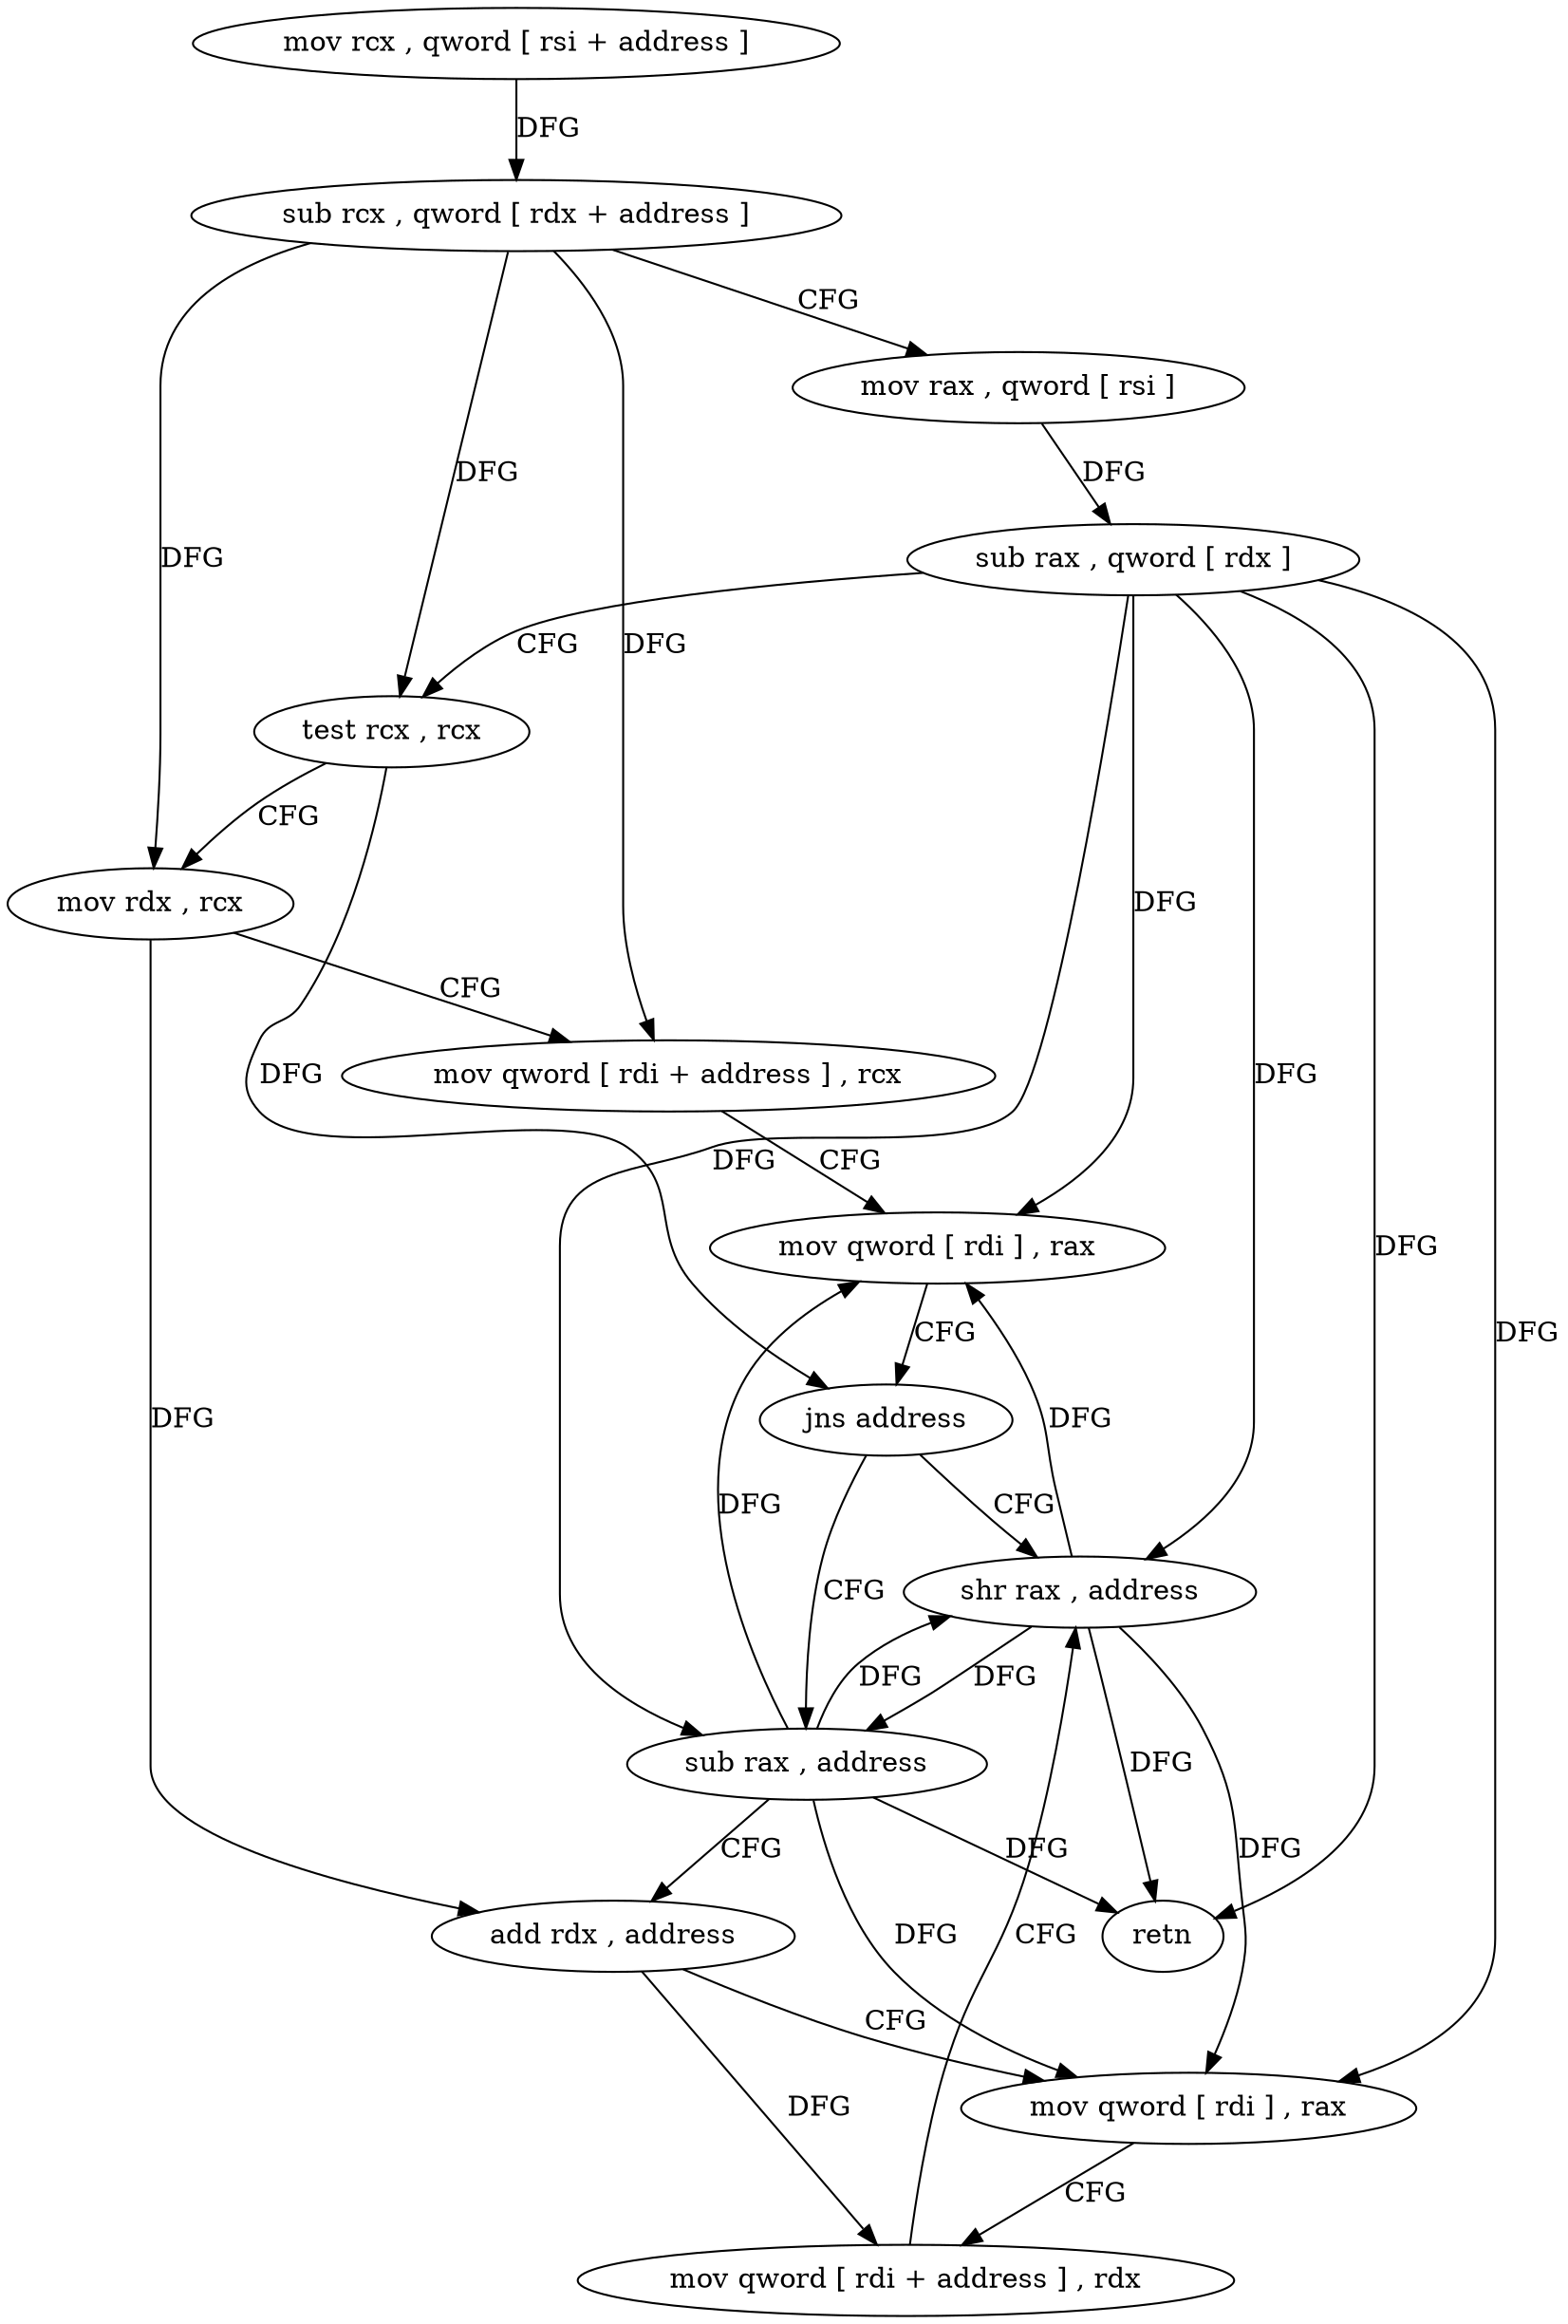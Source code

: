 digraph "func" {
"82544" [label = "mov rcx , qword [ rsi + address ]" ]
"82548" [label = "sub rcx , qword [ rdx + address ]" ]
"82552" [label = "mov rax , qword [ rsi ]" ]
"82555" [label = "sub rax , qword [ rdx ]" ]
"82558" [label = "test rcx , rcx" ]
"82561" [label = "mov rdx , rcx" ]
"82564" [label = "mov qword [ rdi + address ] , rcx" ]
"82568" [label = "mov qword [ rdi ] , rax" ]
"82571" [label = "jns address" ]
"82591" [label = "shr rax , address" ]
"82573" [label = "sub rax , address" ]
"82595" [label = "retn" ]
"82577" [label = "add rdx , address" ]
"82584" [label = "mov qword [ rdi ] , rax" ]
"82587" [label = "mov qword [ rdi + address ] , rdx" ]
"82544" -> "82548" [ label = "DFG" ]
"82548" -> "82552" [ label = "CFG" ]
"82548" -> "82558" [ label = "DFG" ]
"82548" -> "82561" [ label = "DFG" ]
"82548" -> "82564" [ label = "DFG" ]
"82552" -> "82555" [ label = "DFG" ]
"82555" -> "82558" [ label = "CFG" ]
"82555" -> "82568" [ label = "DFG" ]
"82555" -> "82591" [ label = "DFG" ]
"82555" -> "82595" [ label = "DFG" ]
"82555" -> "82573" [ label = "DFG" ]
"82555" -> "82584" [ label = "DFG" ]
"82558" -> "82561" [ label = "CFG" ]
"82558" -> "82571" [ label = "DFG" ]
"82561" -> "82564" [ label = "CFG" ]
"82561" -> "82577" [ label = "DFG" ]
"82564" -> "82568" [ label = "CFG" ]
"82568" -> "82571" [ label = "CFG" ]
"82571" -> "82591" [ label = "CFG" ]
"82571" -> "82573" [ label = "CFG" ]
"82591" -> "82595" [ label = "DFG" ]
"82591" -> "82568" [ label = "DFG" ]
"82591" -> "82573" [ label = "DFG" ]
"82591" -> "82584" [ label = "DFG" ]
"82573" -> "82577" [ label = "CFG" ]
"82573" -> "82568" [ label = "DFG" ]
"82573" -> "82591" [ label = "DFG" ]
"82573" -> "82595" [ label = "DFG" ]
"82573" -> "82584" [ label = "DFG" ]
"82577" -> "82584" [ label = "CFG" ]
"82577" -> "82587" [ label = "DFG" ]
"82584" -> "82587" [ label = "CFG" ]
"82587" -> "82591" [ label = "CFG" ]
}

